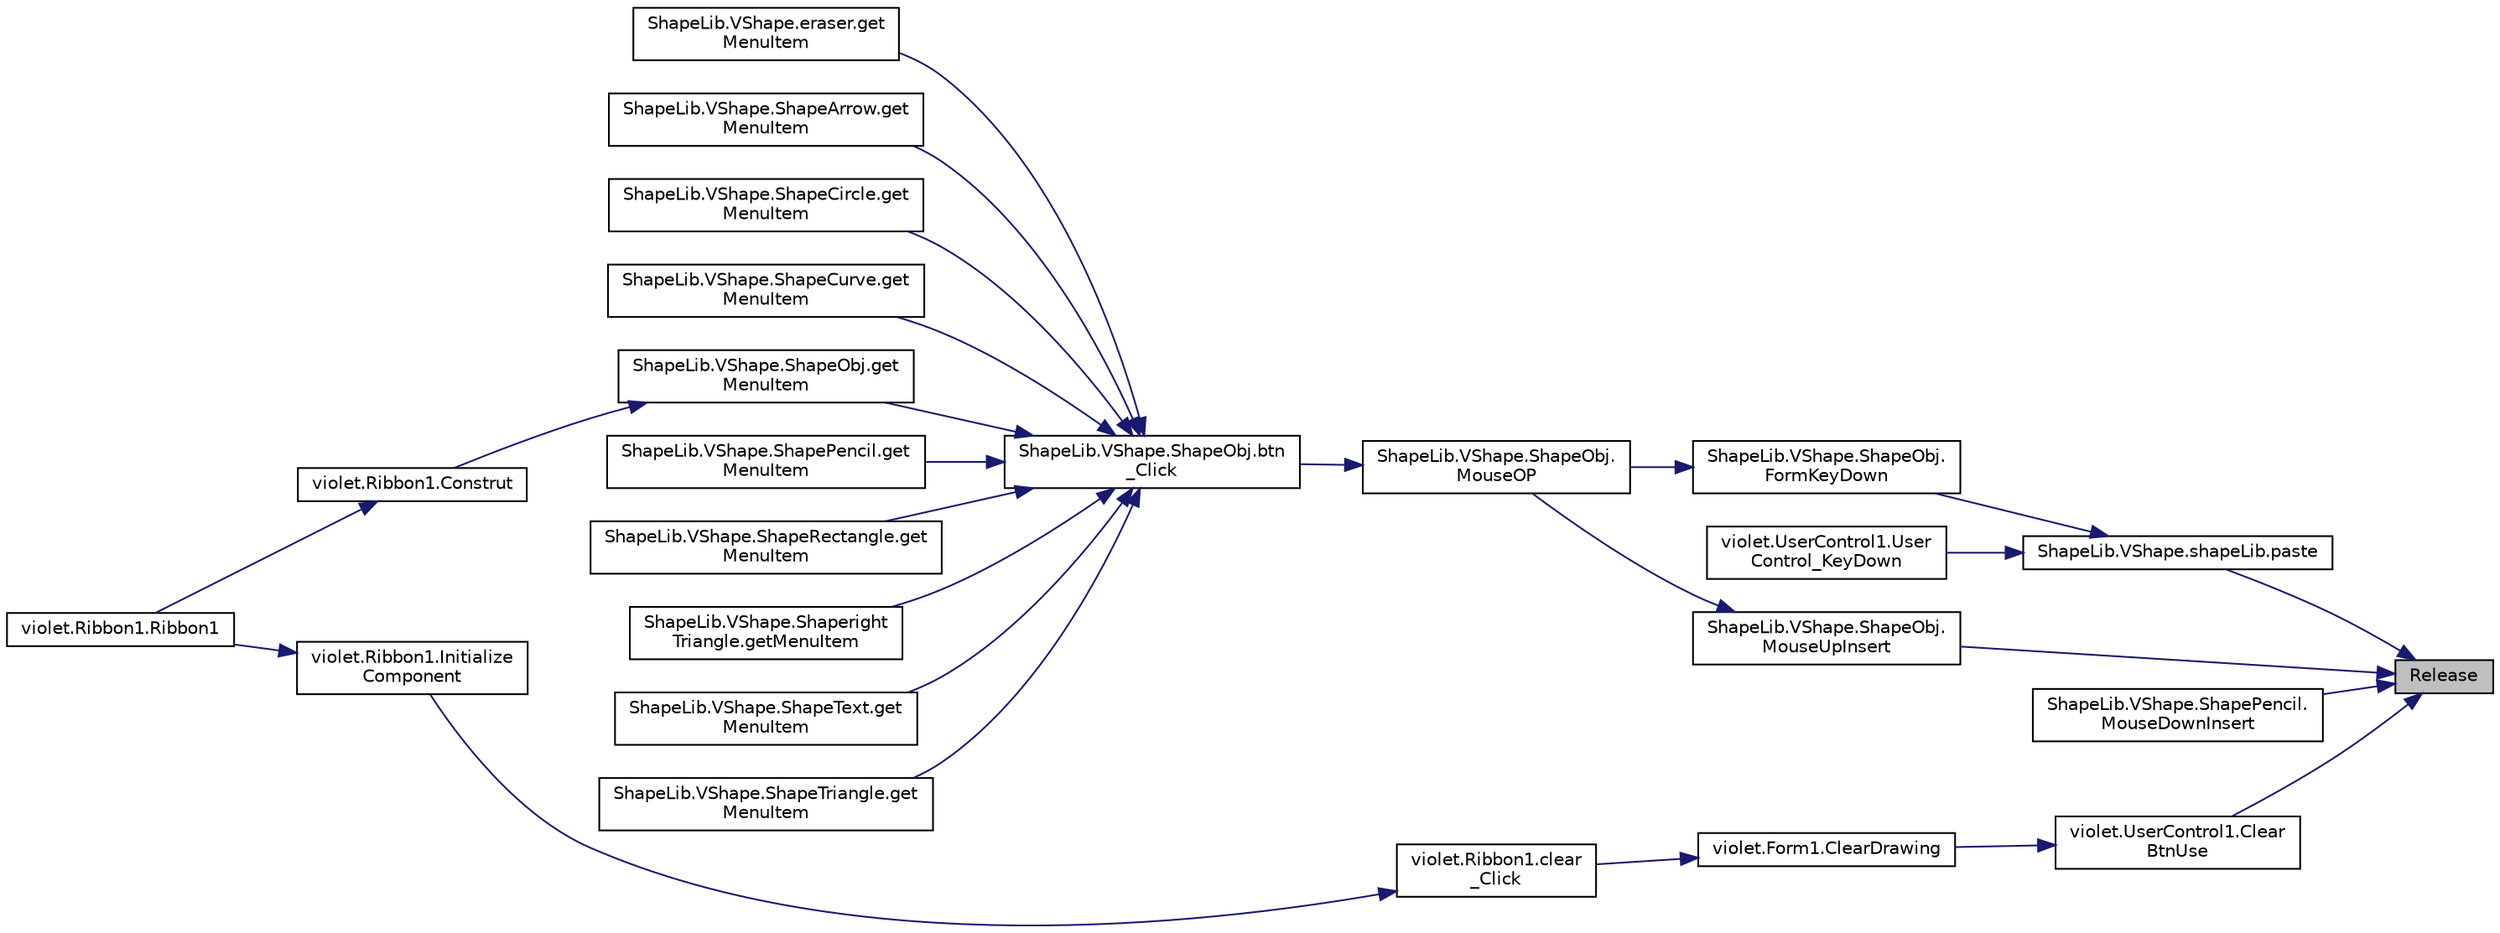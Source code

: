 digraph "Release"
{
 // LATEX_PDF_SIZE
  edge [fontname="Helvetica",fontsize="10",labelfontname="Helvetica",labelfontsize="10"];
  node [fontname="Helvetica",fontsize="10",shape=record];
  rankdir="RL";
  Node44 [label="Release",height=0.2,width=0.4,color="black", fillcolor="grey75", style="filled", fontcolor="black",tooltip=" "];
  Node44 -> Node45 [dir="back",color="midnightblue",fontsize="10",style="solid",fontname="Helvetica"];
  Node45 [label="ShapeLib.VShape.shapeLib.paste",height=0.2,width=0.4,color="black", fillcolor="white", style="filled",URL="$classShapeLib_1_1VShape_1_1shapeLib.html#a65066b4a90c6e198caaa769a4a95b63d",tooltip=" "];
  Node45 -> Node46 [dir="back",color="midnightblue",fontsize="10",style="solid",fontname="Helvetica"];
  Node46 [label="ShapeLib.VShape.ShapeObj.\lFormKeyDown",height=0.2,width=0.4,color="black", fillcolor="white", style="filled",URL="$classShapeLib_1_1VShape_1_1ShapeObj.html#a269fc4d256f6210f58b270a4c8c1f7d2",tooltip=" "];
  Node46 -> Node47 [dir="back",color="midnightblue",fontsize="10",style="solid",fontname="Helvetica"];
  Node47 [label="ShapeLib.VShape.ShapeObj.\lMouseOP",height=0.2,width=0.4,color="black", fillcolor="white", style="filled",URL="$classShapeLib_1_1VShape_1_1ShapeObj.html#a34b2c442f54a1f1bb63b778459d2ee6b",tooltip=" "];
  Node47 -> Node48 [dir="back",color="midnightblue",fontsize="10",style="solid",fontname="Helvetica"];
  Node48 [label="ShapeLib.VShape.ShapeObj.btn\l_Click",height=0.2,width=0.4,color="black", fillcolor="white", style="filled",URL="$classShapeLib_1_1VShape_1_1ShapeObj.html#afb4e81bd5f76a3bc344c03788b1b748a",tooltip="UI 點選"];
  Node48 -> Node49 [dir="back",color="midnightblue",fontsize="10",style="solid",fontname="Helvetica"];
  Node49 [label="ShapeLib.VShape.eraser.get\lMenuItem",height=0.2,width=0.4,color="black", fillcolor="white", style="filled",URL="$classShapeLib_1_1VShape_1_1eraser.html#aa5c01f3ce2f0608edd0a0b231393bde8",tooltip="覆寫System.Collections.ArrayList"];
  Node48 -> Node50 [dir="back",color="midnightblue",fontsize="10",style="solid",fontname="Helvetica"];
  Node50 [label="ShapeLib.VShape.ShapeArrow.get\lMenuItem",height=0.2,width=0.4,color="black", fillcolor="white", style="filled",URL="$classShapeLib_1_1VShape_1_1ShapeArrow.html#aa5c01f3ce2f0608edd0a0b231393bde8",tooltip="覆寫System.Collections.ArrayList"];
  Node48 -> Node51 [dir="back",color="midnightblue",fontsize="10",style="solid",fontname="Helvetica"];
  Node51 [label="ShapeLib.VShape.ShapeCircle.get\lMenuItem",height=0.2,width=0.4,color="black", fillcolor="white", style="filled",URL="$classShapeLib_1_1VShape_1_1ShapeCircle.html#aa5c01f3ce2f0608edd0a0b231393bde8",tooltip="覆寫System.Collections.ArrayList"];
  Node48 -> Node52 [dir="back",color="midnightblue",fontsize="10",style="solid",fontname="Helvetica"];
  Node52 [label="ShapeLib.VShape.ShapeCurve.get\lMenuItem",height=0.2,width=0.4,color="black", fillcolor="white", style="filled",URL="$classShapeLib_1_1VShape_1_1ShapeCurve.html#aa5c01f3ce2f0608edd0a0b231393bde8",tooltip="覆寫System.Collections.ArrayList"];
  Node48 -> Node53 [dir="back",color="midnightblue",fontsize="10",style="solid",fontname="Helvetica"];
  Node53 [label="ShapeLib.VShape.ShapeObj.get\lMenuItem",height=0.2,width=0.4,color="black", fillcolor="white", style="filled",URL="$classShapeLib_1_1VShape_1_1ShapeObj.html#aa09a6581cc64b36ac58a74a5f6d98459",tooltip="覆寫System.Collections.ArrayList"];
  Node53 -> Node54 [dir="back",color="midnightblue",fontsize="10",style="solid",fontname="Helvetica"];
  Node54 [label="violet.Ribbon1.Construt",height=0.2,width=0.4,color="black", fillcolor="white", style="filled",URL="$classviolet_1_1Ribbon1.html#a8b7f0b973376476fb2833e8aa2f4f1d4",tooltip=" "];
  Node54 -> Node55 [dir="back",color="midnightblue",fontsize="10",style="solid",fontname="Helvetica"];
  Node55 [label="violet.Ribbon1.Ribbon1",height=0.2,width=0.4,color="black", fillcolor="white", style="filled",URL="$classviolet_1_1Ribbon1.html#afc6de2c82a1dd328f4aa83e0e02bf293",tooltip=" "];
  Node48 -> Node56 [dir="back",color="midnightblue",fontsize="10",style="solid",fontname="Helvetica"];
  Node56 [label="ShapeLib.VShape.ShapePencil.get\lMenuItem",height=0.2,width=0.4,color="black", fillcolor="white", style="filled",URL="$classShapeLib_1_1VShape_1_1ShapePencil.html#aa5c01f3ce2f0608edd0a0b231393bde8",tooltip="覆寫System.Collections.ArrayList"];
  Node48 -> Node57 [dir="back",color="midnightblue",fontsize="10",style="solid",fontname="Helvetica"];
  Node57 [label="ShapeLib.VShape.ShapeRectangle.get\lMenuItem",height=0.2,width=0.4,color="black", fillcolor="white", style="filled",URL="$classShapeLib_1_1VShape_1_1ShapeRectangle.html#aa5c01f3ce2f0608edd0a0b231393bde8",tooltip="覆寫System.Collections.ArrayList"];
  Node48 -> Node58 [dir="back",color="midnightblue",fontsize="10",style="solid",fontname="Helvetica"];
  Node58 [label="ShapeLib.VShape.Shaperight\lTriangle.getMenuItem",height=0.2,width=0.4,color="black", fillcolor="white", style="filled",URL="$classShapeLib_1_1VShape_1_1ShaperightTriangle.html#aa5c01f3ce2f0608edd0a0b231393bde8",tooltip="覆寫System.Collections.ArrayList"];
  Node48 -> Node59 [dir="back",color="midnightblue",fontsize="10",style="solid",fontname="Helvetica"];
  Node59 [label="ShapeLib.VShape.ShapeText.get\lMenuItem",height=0.2,width=0.4,color="black", fillcolor="white", style="filled",URL="$classShapeLib_1_1VShape_1_1ShapeText.html#aa5c01f3ce2f0608edd0a0b231393bde8",tooltip="覆寫System.Collections.ArrayList"];
  Node48 -> Node60 [dir="back",color="midnightblue",fontsize="10",style="solid",fontname="Helvetica"];
  Node60 [label="ShapeLib.VShape.ShapeTriangle.get\lMenuItem",height=0.2,width=0.4,color="black", fillcolor="white", style="filled",URL="$classShapeLib_1_1VShape_1_1ShapeTriangle.html#aa5c01f3ce2f0608edd0a0b231393bde8",tooltip="覆寫System.Collections.ArrayList"];
  Node45 -> Node61 [dir="back",color="midnightblue",fontsize="10",style="solid",fontname="Helvetica"];
  Node61 [label="violet.UserControl1.User\lControl_KeyDown",height=0.2,width=0.4,color="black", fillcolor="white", style="filled",URL="$classviolet_1_1UserControl1.html#a74810eeda4e95b03d310222d55e69e3c",tooltip="繪製曲線"];
  Node44 -> Node62 [dir="back",color="midnightblue",fontsize="10",style="solid",fontname="Helvetica"];
  Node62 [label="ShapeLib.VShape.ShapeObj.\lMouseUpInsert",height=0.2,width=0.4,color="black", fillcolor="white", style="filled",URL="$classShapeLib_1_1VShape_1_1ShapeObj.html#ace21b13afa13483dd8e06599b4f637a2",tooltip=" "];
  Node62 -> Node47 [dir="back",color="midnightblue",fontsize="10",style="solid",fontname="Helvetica"];
  Node44 -> Node63 [dir="back",color="midnightblue",fontsize="10",style="solid",fontname="Helvetica"];
  Node63 [label="ShapeLib.VShape.ShapePencil.\lMouseDownInsert",height=0.2,width=0.4,color="black", fillcolor="white", style="filled",URL="$classShapeLib_1_1VShape_1_1ShapePencil.html#a700084c3edd8a598710554d2537c9a82",tooltip=" "];
  Node44 -> Node64 [dir="back",color="midnightblue",fontsize="10",style="solid",fontname="Helvetica"];
  Node64 [label="violet.UserControl1.Clear\lBtnUse",height=0.2,width=0.4,color="black", fillcolor="white", style="filled",URL="$classviolet_1_1UserControl1.html#a648631ac408a1d2c52e2a90ea598e020",tooltip=" "];
  Node64 -> Node65 [dir="back",color="midnightblue",fontsize="10",style="solid",fontname="Helvetica"];
  Node65 [label="violet.Form1.ClearDrawing",height=0.2,width=0.4,color="black", fillcolor="white", style="filled",URL="$classviolet_1_1Form1.html#a4e7e92bf7f6f1b0c59deb07dff50b755",tooltip="清除畫布"];
  Node65 -> Node66 [dir="back",color="midnightblue",fontsize="10",style="solid",fontname="Helvetica"];
  Node66 [label="violet.Ribbon1.clear\l_Click",height=0.2,width=0.4,color="black", fillcolor="white", style="filled",URL="$classviolet_1_1Ribbon1.html#a1adc4f9bbc2feb5973fda12d7bac1dd4",tooltip=" "];
  Node66 -> Node67 [dir="back",color="midnightblue",fontsize="10",style="solid",fontname="Helvetica"];
  Node67 [label="violet.Ribbon1.Initialize\lComponent",height=0.2,width=0.4,color="black", fillcolor="white", style="filled",URL="$classviolet_1_1Ribbon1.html#a6405d5db675d5338663195a4d12b4c9f",tooltip="此為設計工具支援所需的方法 - 請勿使用程式碼編輯器 修改這個方法的內容。"];
  Node67 -> Node55 [dir="back",color="midnightblue",fontsize="10",style="solid",fontname="Helvetica"];
}
